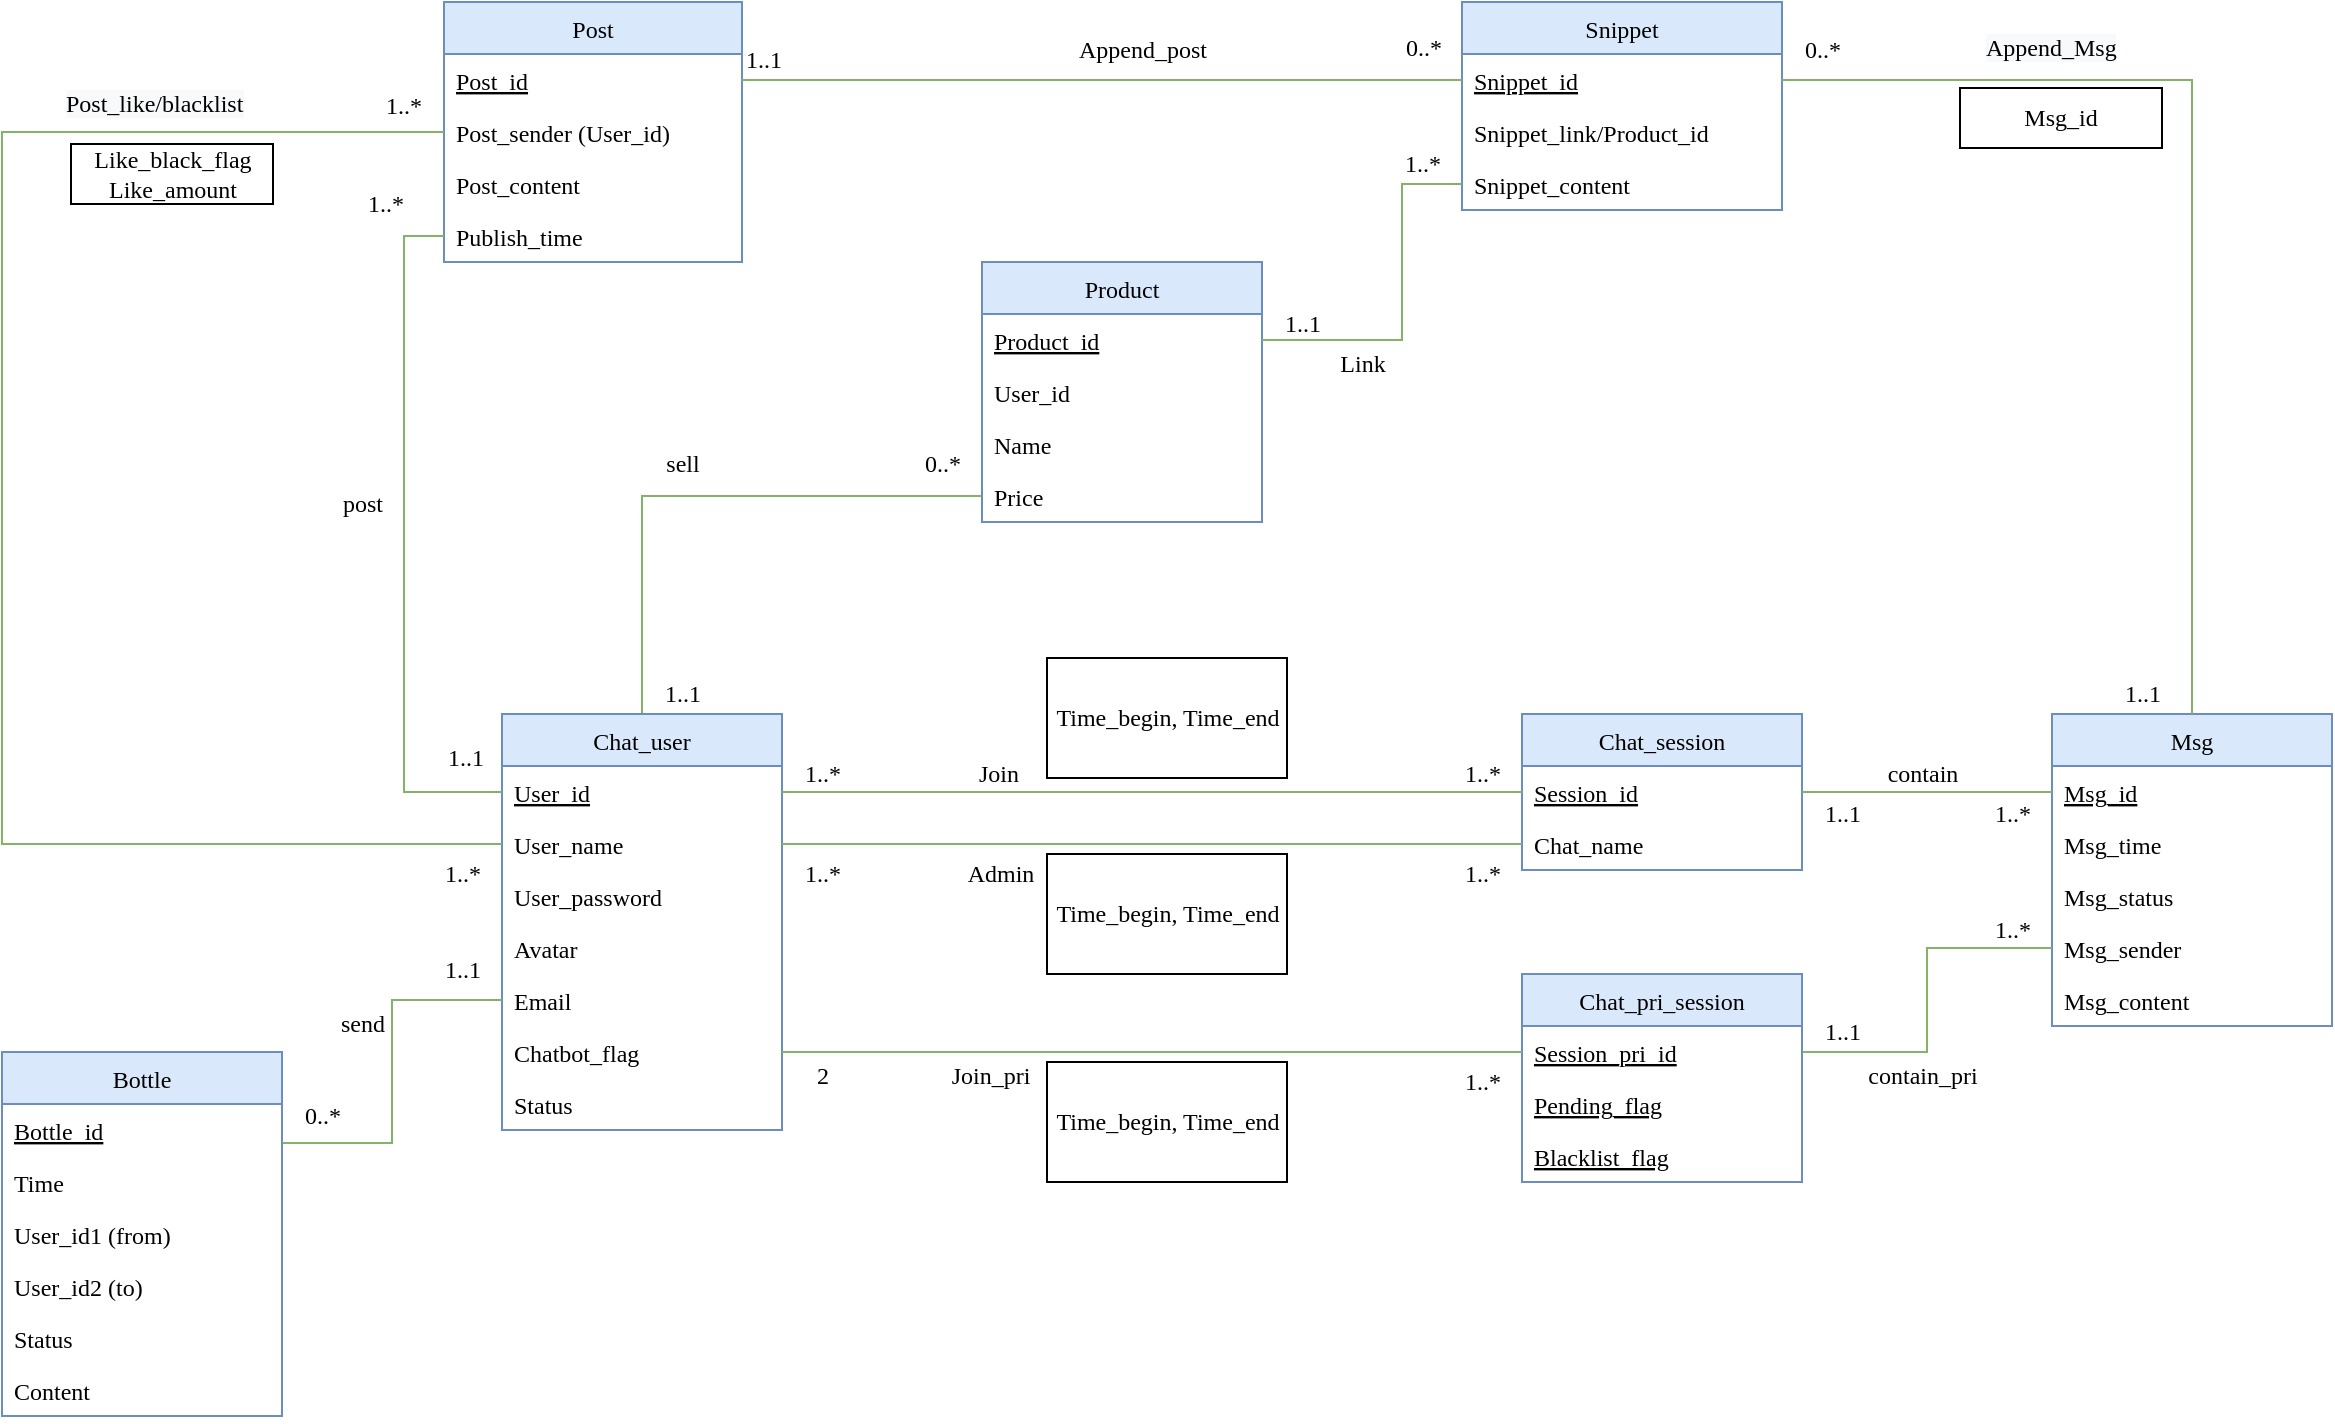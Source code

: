 <mxfile version="14.4.2" type="device"><diagram id="dTtkQIJYa2IMiTzv9Ntz" name="Page-1"><mxGraphModel dx="2252" dy="2041" grid="1" gridSize="10" guides="1" tooltips="1" connect="1" arrows="1" fold="1" page="1" pageScale="1" pageWidth="827" pageHeight="1169" math="0" shadow="0"><root><mxCell id="0"/><mxCell id="1" parent="0"/><mxCell id="8RAyutqbreIMR5R0XzN1-37" style="edgeStyle=orthogonalEdgeStyle;rounded=0;orthogonalLoop=1;jettySize=auto;html=1;exitX=0.5;exitY=0;exitDx=0;exitDy=0;entryX=0;entryY=0.5;entryDx=0;entryDy=0;endArrow=none;endFill=0;fontFamily=Verdana;fillColor=#d5e8d4;strokeColor=#82b366;" parent="1" source="8lagJGN-GqbH0Vg4iJa4-3" edge="1"><mxGeometry relative="1" as="geometry"><Array as="points"><mxPoint x="200" y="216"/></Array><mxPoint x="370" y="216" as="targetPoint"/></mxGeometry></mxCell><mxCell id="8lagJGN-GqbH0Vg4iJa4-3" value="Chat_user" style="swimlane;fontStyle=0;childLayout=stackLayout;horizontal=1;startSize=26;fillColor=#dae8fc;horizontalStack=0;resizeParent=1;resizeParentMax=0;resizeLast=0;collapsible=1;marginBottom=0;fontFamily=Verdana;strokeColor=#6c8ebf;" parent="1" vertex="1"><mxGeometry x="130" y="325" width="140" height="208" as="geometry"><mxRectangle x="470" y="430" width="60" height="26" as="alternateBounds"/></mxGeometry></mxCell><mxCell id="8lagJGN-GqbH0Vg4iJa4-4" value="User_id" style="text;strokeColor=none;fillColor=none;align=left;verticalAlign=top;spacingLeft=4;spacingRight=4;overflow=hidden;rotatable=0;points=[[0,0.5],[1,0.5]];portConstraint=eastwest;fontStyle=4;fontFamily=Verdana;" parent="8lagJGN-GqbH0Vg4iJa4-3" vertex="1"><mxGeometry y="26" width="140" height="26" as="geometry"/></mxCell><mxCell id="8lagJGN-GqbH0Vg4iJa4-5" value="User_name" style="text;strokeColor=none;fillColor=none;align=left;verticalAlign=top;spacingLeft=4;spacingRight=4;overflow=hidden;rotatable=0;points=[[0,0.5],[1,0.5]];portConstraint=eastwest;fontFamily=Verdana;" parent="8lagJGN-GqbH0Vg4iJa4-3" vertex="1"><mxGeometry y="52" width="140" height="26" as="geometry"/></mxCell><mxCell id="8lagJGN-GqbH0Vg4iJa4-6" value="User_password" style="text;strokeColor=none;fillColor=none;align=left;verticalAlign=top;spacingLeft=4;spacingRight=4;overflow=hidden;rotatable=0;points=[[0,0.5],[1,0.5]];portConstraint=eastwest;fontFamily=Verdana;" parent="8lagJGN-GqbH0Vg4iJa4-3" vertex="1"><mxGeometry y="78" width="140" height="26" as="geometry"/></mxCell><mxCell id="n4pVlpThut_DQTIlphxN-23" value="Avatar" style="text;strokeColor=none;fillColor=none;align=left;verticalAlign=top;spacingLeft=4;spacingRight=4;overflow=hidden;rotatable=0;points=[[0,0.5],[1,0.5]];portConstraint=eastwest;fontFamily=Verdana;" parent="8lagJGN-GqbH0Vg4iJa4-3" vertex="1"><mxGeometry y="104" width="140" height="26" as="geometry"/></mxCell><mxCell id="tEU7X94DvSa0BvS8k2yI-3" value="Email" style="text;strokeColor=none;fillColor=none;align=left;verticalAlign=top;spacingLeft=4;spacingRight=4;overflow=hidden;rotatable=0;points=[[0,0.5],[1,0.5]];portConstraint=eastwest;fontFamily=Verdana;" parent="8lagJGN-GqbH0Vg4iJa4-3" vertex="1"><mxGeometry y="130" width="140" height="26" as="geometry"/></mxCell><mxCell id="sKKU6vG8FIEmvplbqzsH-193" value="Chatbot_flag" style="text;strokeColor=none;fillColor=none;align=left;verticalAlign=top;spacingLeft=4;spacingRight=4;overflow=hidden;rotatable=0;points=[[0,0.5],[1,0.5]];portConstraint=eastwest;fontFamily=Verdana;" parent="8lagJGN-GqbH0Vg4iJa4-3" vertex="1"><mxGeometry y="156" width="140" height="26" as="geometry"/></mxCell><mxCell id="sKKU6vG8FIEmvplbqzsH-180" value="Status" style="text;strokeColor=none;fillColor=none;align=left;verticalAlign=top;spacingLeft=4;spacingRight=4;overflow=hidden;rotatable=0;points=[[0,0.5],[1,0.5]];portConstraint=eastwest;fontFamily=Verdana;" parent="8lagJGN-GqbH0Vg4iJa4-3" vertex="1"><mxGeometry y="182" width="140" height="26" as="geometry"/></mxCell><mxCell id="8lagJGN-GqbH0Vg4iJa4-7" value="Chat_session" style="swimlane;fontStyle=0;childLayout=stackLayout;horizontal=1;startSize=26;fillColor=#dae8fc;horizontalStack=0;resizeParent=1;resizeParentMax=0;resizeLast=0;collapsible=1;marginBottom=0;fontFamily=Verdana;strokeColor=#6c8ebf;" parent="1" vertex="1"><mxGeometry x="640" y="325" width="140" height="78" as="geometry"/></mxCell><mxCell id="8lagJGN-GqbH0Vg4iJa4-8" value="Session_id" style="text;strokeColor=none;fillColor=none;align=left;verticalAlign=top;spacingLeft=4;spacingRight=4;overflow=hidden;rotatable=0;points=[[0,0.5],[1,0.5]];portConstraint=eastwest;fontStyle=4;fontFamily=Verdana;" parent="8lagJGN-GqbH0Vg4iJa4-7" vertex="1"><mxGeometry y="26" width="140" height="26" as="geometry"/></mxCell><mxCell id="8lagJGN-GqbH0Vg4iJa4-9" value="Chat_name" style="text;strokeColor=none;fillColor=none;align=left;verticalAlign=top;spacingLeft=4;spacingRight=4;overflow=hidden;rotatable=0;points=[[0,0.5],[1,0.5]];portConstraint=eastwest;fontFamily=Verdana;" parent="8lagJGN-GqbH0Vg4iJa4-7" vertex="1"><mxGeometry y="52" width="140" height="26" as="geometry"/></mxCell><mxCell id="8lagJGN-GqbH0Vg4iJa4-69" value="Msg" style="swimlane;fontStyle=0;childLayout=stackLayout;horizontal=1;startSize=26;fillColor=#dae8fc;horizontalStack=0;resizeParent=1;resizeParentMax=0;resizeLast=0;collapsible=1;marginBottom=0;fontFamily=Verdana;strokeColor=#6c8ebf;" parent="1" vertex="1"><mxGeometry x="905" y="325" width="140" height="156" as="geometry"><mxRectangle x="970" y="430" width="60" height="26" as="alternateBounds"/></mxGeometry></mxCell><mxCell id="8lagJGN-GqbH0Vg4iJa4-76" value="Msg_id" style="text;strokeColor=none;fillColor=none;align=left;verticalAlign=top;spacingLeft=4;spacingRight=4;overflow=hidden;rotatable=0;points=[[0,0.5],[1,0.5]];portConstraint=eastwest;fontStyle=4;fontFamily=Verdana;" parent="8lagJGN-GqbH0Vg4iJa4-69" vertex="1"><mxGeometry y="26" width="140" height="26" as="geometry"/></mxCell><mxCell id="8lagJGN-GqbH0Vg4iJa4-70" value="Msg_time" style="text;strokeColor=none;fillColor=none;align=left;verticalAlign=top;spacingLeft=4;spacingRight=4;overflow=hidden;rotatable=0;points=[[0,0.5],[1,0.5]];portConstraint=eastwest;fontFamily=Verdana;fontStyle=0" parent="8lagJGN-GqbH0Vg4iJa4-69" vertex="1"><mxGeometry y="52" width="140" height="26" as="geometry"/></mxCell><mxCell id="2" value="Msg_status" style="text;strokeColor=none;fillColor=none;align=left;verticalAlign=top;spacingLeft=4;spacingRight=4;overflow=hidden;rotatable=0;points=[[0,0.5],[1,0.5]];portConstraint=eastwest;fontFamily=Verdana;fontStyle=0" parent="8lagJGN-GqbH0Vg4iJa4-69" vertex="1"><mxGeometry y="78" width="140" height="26" as="geometry"/></mxCell><mxCell id="8lagJGN-GqbH0Vg4iJa4-71" value="Msg_sender" style="text;strokeColor=none;fillColor=none;align=left;verticalAlign=top;spacingLeft=4;spacingRight=4;overflow=hidden;rotatable=0;points=[[0,0.5],[1,0.5]];portConstraint=eastwest;fontFamily=Verdana;fontStyle=0" parent="8lagJGN-GqbH0Vg4iJa4-69" vertex="1"><mxGeometry y="104" width="140" height="26" as="geometry"/></mxCell><mxCell id="8lagJGN-GqbH0Vg4iJa4-72" value="Msg_content" style="text;strokeColor=none;fillColor=none;align=left;verticalAlign=top;spacingLeft=4;spacingRight=4;overflow=hidden;rotatable=0;points=[[0,0.5],[1,0.5]];portConstraint=eastwest;fontFamily=Verdana;fontStyle=0" parent="8lagJGN-GqbH0Vg4iJa4-69" vertex="1"><mxGeometry y="130" width="140" height="26" as="geometry"/></mxCell><mxCell id="dCPLGyzFnE5LpVqUAaXf-17" value="1..*" style="text;html=1;align=center;verticalAlign=middle;resizable=0;points=[];autosize=1;fontFamily=Verdana;" parent="1" vertex="1"><mxGeometry x="270" y="345" width="40" height="20" as="geometry"/></mxCell><mxCell id="dCPLGyzFnE5LpVqUAaXf-18" value="1..*" style="text;html=1;align=center;verticalAlign=middle;resizable=0;points=[];autosize=1;fontFamily=Verdana;" parent="1" vertex="1"><mxGeometry x="600" y="345" width="40" height="20" as="geometry"/></mxCell><mxCell id="dCPLGyzFnE5LpVqUAaXf-21" style="edgeStyle=orthogonalEdgeStyle;rounded=0;orthogonalLoop=1;jettySize=auto;html=1;exitX=1;exitY=0.5;exitDx=0;exitDy=0;entryX=0;entryY=0.5;entryDx=0;entryDy=0;endArrow=none;endFill=0;fontFamily=Verdana;fillColor=#d5e8d4;strokeColor=#82b366;" parent="1" source="8lagJGN-GqbH0Vg4iJa4-8" target="8lagJGN-GqbH0Vg4iJa4-76" edge="1"><mxGeometry relative="1" as="geometry"/></mxCell><mxCell id="dCPLGyzFnE5LpVqUAaXf-22" value="1..*" style="text;html=1;align=center;verticalAlign=middle;resizable=0;points=[];autosize=1;fontFamily=Verdana;" parent="1" vertex="1"><mxGeometry x="865" y="365" width="40" height="20" as="geometry"/></mxCell><mxCell id="dCPLGyzFnE5LpVqUAaXf-23" value="1..1" style="text;html=1;align=center;verticalAlign=middle;resizable=0;points=[];autosize=1;fontFamily=Verdana;" parent="1" vertex="1"><mxGeometry x="780" y="365" width="40" height="20" as="geometry"/></mxCell><mxCell id="dCPLGyzFnE5LpVqUAaXf-55" style="edgeStyle=orthogonalEdgeStyle;rounded=0;orthogonalLoop=1;jettySize=auto;html=1;exitX=1;exitY=0.5;exitDx=0;exitDy=0;entryX=0;entryY=0.5;entryDx=0;entryDy=0;endArrow=none;endFill=0;fontFamily=Verdana;fillColor=#d5e8d4;strokeColor=#82b366;" parent="1" source="8lagJGN-GqbH0Vg4iJa4-5" target="8lagJGN-GqbH0Vg4iJa4-9" edge="1"><mxGeometry relative="1" as="geometry"><mxPoint x="270" y="468.0" as="sourcePoint"/><mxPoint x="390" y="469" as="targetPoint"/></mxGeometry></mxCell><mxCell id="dCPLGyzFnE5LpVqUAaXf-58" value="1..*" style="text;html=1;align=center;verticalAlign=middle;resizable=0;points=[];autosize=1;fontFamily=Verdana;" parent="1" vertex="1"><mxGeometry x="270" y="395" width="40" height="20" as="geometry"/></mxCell><mxCell id="tEU7X94DvSa0BvS8k2yI-45" value="1..*" style="text;html=1;align=center;verticalAlign=middle;resizable=0;points=[];autosize=1;strokeColor=none;fillColor=none;fontFamily=Verdana;" parent="1" vertex="1"><mxGeometry x="90" y="395" width="40" height="20" as="geometry"/></mxCell><mxCell id="sKKU6vG8FIEmvplbqzsH-142" value="1..*" style="text;html=1;align=center;verticalAlign=middle;resizable=0;points=[];autosize=1;fontFamily=Verdana;" parent="1" vertex="1"><mxGeometry x="865" y="423" width="40" height="20" as="geometry"/></mxCell><mxCell id="sKKU6vG8FIEmvplbqzsH-143" value="Post" style="swimlane;fontStyle=0;childLayout=stackLayout;horizontal=1;startSize=26;fillColor=#dae8fc;horizontalStack=0;resizeParent=1;resizeParentMax=0;resizeLast=0;collapsible=1;marginBottom=0;fontFamily=Verdana;strokeColor=#6c8ebf;" parent="1" vertex="1"><mxGeometry x="101" y="-31" width="149" height="130" as="geometry"/></mxCell><mxCell id="sKKU6vG8FIEmvplbqzsH-144" value="Post_id" style="text;strokeColor=none;fillColor=none;align=left;verticalAlign=top;spacingLeft=4;spacingRight=4;overflow=hidden;rotatable=0;points=[[0,0.5],[1,0.5]];portConstraint=eastwest;fontStyle=4;fontFamily=Verdana;" parent="sKKU6vG8FIEmvplbqzsH-143" vertex="1"><mxGeometry y="26" width="149" height="26" as="geometry"/></mxCell><mxCell id="sKKU6vG8FIEmvplbqzsH-149" value="Post_sender (User_id)" style="text;strokeColor=none;fillColor=none;align=left;verticalAlign=top;spacingLeft=4;spacingRight=4;overflow=hidden;rotatable=0;points=[[0,0.5],[1,0.5]];portConstraint=eastwest;fontStyle=0;fontFamily=Verdana;" parent="sKKU6vG8FIEmvplbqzsH-143" vertex="1"><mxGeometry y="52" width="149" height="26" as="geometry"/></mxCell><mxCell id="sKKU6vG8FIEmvplbqzsH-151" value="Post_content" style="text;strokeColor=none;fillColor=none;align=left;verticalAlign=top;spacingLeft=4;spacingRight=4;overflow=hidden;rotatable=0;points=[[0,0.5],[1,0.5]];portConstraint=eastwest;fontFamily=Verdana;" parent="sKKU6vG8FIEmvplbqzsH-143" vertex="1"><mxGeometry y="78" width="149" height="26" as="geometry"/></mxCell><mxCell id="sKKU6vG8FIEmvplbqzsH-145" value="Publish_time" style="text;strokeColor=none;fillColor=none;align=left;verticalAlign=top;spacingLeft=4;spacingRight=4;overflow=hidden;rotatable=0;points=[[0,0.5],[1,0.5]];portConstraint=eastwest;fontFamily=Verdana;" parent="sKKU6vG8FIEmvplbqzsH-143" vertex="1"><mxGeometry y="104" width="149" height="26" as="geometry"/></mxCell><mxCell id="sKKU6vG8FIEmvplbqzsH-169" value="Snippet" style="swimlane;fontStyle=0;childLayout=stackLayout;horizontal=1;startSize=26;fillColor=#dae8fc;horizontalStack=0;resizeParent=1;resizeParentMax=0;resizeLast=0;collapsible=1;marginBottom=0;fontFamily=Verdana;strokeColor=#6c8ebf;" parent="1" vertex="1"><mxGeometry x="610" y="-31" width="160" height="104" as="geometry"/></mxCell><mxCell id="sKKU6vG8FIEmvplbqzsH-170" value="Snippet_id" style="text;strokeColor=none;fillColor=none;align=left;verticalAlign=top;spacingLeft=4;spacingRight=4;overflow=hidden;rotatable=0;points=[[0,0.5],[1,0.5]];portConstraint=eastwest;fontStyle=4;fontFamily=Verdana;" parent="sKKU6vG8FIEmvplbqzsH-169" vertex="1"><mxGeometry y="26" width="160" height="26" as="geometry"/></mxCell><mxCell id="sKKU6vG8FIEmvplbqzsH-171" value="Snippet_link/Product_id" style="text;strokeColor=none;fillColor=none;align=left;verticalAlign=top;spacingLeft=4;spacingRight=4;overflow=hidden;rotatable=0;points=[[0,0.5],[1,0.5]];portConstraint=eastwest;fontStyle=0;fontFamily=Verdana;" parent="sKKU6vG8FIEmvplbqzsH-169" vertex="1"><mxGeometry y="52" width="160" height="26" as="geometry"/></mxCell><mxCell id="sKKU6vG8FIEmvplbqzsH-172" value="Snippet_content" style="text;strokeColor=none;fillColor=none;align=left;verticalAlign=top;spacingLeft=4;spacingRight=4;overflow=hidden;rotatable=0;points=[[0,0.5],[1,0.5]];portConstraint=eastwest;fontFamily=Verdana;" parent="sKKU6vG8FIEmvplbqzsH-169" vertex="1"><mxGeometry y="78" width="160" height="26" as="geometry"/></mxCell><mxCell id="sKKU6vG8FIEmvplbqzsH-178" style="edgeStyle=orthogonalEdgeStyle;rounded=0;orthogonalLoop=1;jettySize=auto;html=1;exitX=1;exitY=0.5;exitDx=0;exitDy=0;endArrow=none;endFill=0;fontFamily=Verdana;entryX=0;entryY=0.5;entryDx=0;entryDy=0;fillColor=#d5e8d4;strokeColor=#82b366;" parent="1" source="sKKU6vG8FIEmvplbqzsH-144" target="sKKU6vG8FIEmvplbqzsH-170" edge="1"><mxGeometry relative="1" as="geometry"><mxPoint x="610" y="10" as="targetPoint"/><Array as="points"><mxPoint x="540" y="8"/><mxPoint x="540" y="8"/></Array></mxGeometry></mxCell><mxCell id="sKKU6vG8FIEmvplbqzsH-194" style="edgeStyle=orthogonalEdgeStyle;rounded=0;orthogonalLoop=1;jettySize=auto;html=1;exitX=0;exitY=0.5;exitDx=0;exitDy=0;entryX=0;entryY=0.5;entryDx=0;entryDy=0;endArrow=none;endFill=0;fontFamily=Verdana;fillColor=#d5e8d4;strokeColor=#82b366;" parent="1" source="8lagJGN-GqbH0Vg4iJa4-5" target="sKKU6vG8FIEmvplbqzsH-149" edge="1"><mxGeometry relative="1" as="geometry"><Array as="points"><mxPoint x="-120" y="390"/><mxPoint x="-120" y="34"/></Array><mxPoint x="-70" y="100" as="targetPoint"/></mxGeometry></mxCell><mxCell id="11" value="1..1" style="text;html=1;resizable=0;points=[];autosize=1;align=left;verticalAlign=top;spacingTop=-4;fontFamily=Verdana;" parent="1" vertex="1"><mxGeometry x="250" y="-12" width="40" height="20" as="geometry"/></mxCell><mxCell id="13" value="0..*" style="text;html=1;resizable=0;points=[];autosize=1;align=left;verticalAlign=top;spacingTop=-4;fontFamily=Verdana;" parent="1" vertex="1"><mxGeometry x="580" y="-18" width="40" height="20" as="geometry"/></mxCell><mxCell id="21" value="1..*" style="text;html=1;resizable=0;points=[];autosize=1;align=left;verticalAlign=top;spacingTop=-4;fontFamily=Verdana;" parent="1" vertex="1"><mxGeometry x="70" y="11" width="40" height="20" as="geometry"/></mxCell><mxCell id="22" value="1..1" style="text;html=1;resizable=0;points=[];autosize=1;align=left;verticalAlign=top;spacingTop=-4;fontFamily=Verdana;" parent="1" vertex="1"><mxGeometry x="101" y="337" width="40" height="20" as="geometry"/></mxCell><mxCell id="8RAyutqbreIMR5R0XzN1-30" style="edgeStyle=orthogonalEdgeStyle;rounded=0;orthogonalLoop=1;jettySize=auto;html=1;exitX=1;exitY=0.5;exitDx=0;exitDy=0;entryX=0.5;entryY=0;entryDx=0;entryDy=0;endArrow=none;endFill=0;fontFamily=Verdana;fillColor=#d5e8d4;strokeColor=#82b366;" parent="1" source="sKKU6vG8FIEmvplbqzsH-170" target="8lagJGN-GqbH0Vg4iJa4-69" edge="1"><mxGeometry relative="1" as="geometry"><mxPoint x="1010" y="8" as="sourcePoint"/></mxGeometry></mxCell><mxCell id="8RAyutqbreIMR5R0XzN1-31" value="Product" style="swimlane;fontStyle=0;childLayout=stackLayout;horizontal=1;startSize=26;fillColor=#dae8fc;horizontalStack=0;resizeParent=1;resizeParentMax=0;resizeLast=0;collapsible=1;marginBottom=0;fontFamily=Verdana;strokeColor=#6c8ebf;" parent="1" vertex="1"><mxGeometry x="370" y="99" width="140" height="130" as="geometry"/></mxCell><mxCell id="8RAyutqbreIMR5R0XzN1-32" value="Product_id" style="text;strokeColor=none;fillColor=none;align=left;verticalAlign=top;spacingLeft=4;spacingRight=4;overflow=hidden;rotatable=0;points=[[0,0.5],[1,0.5]];portConstraint=eastwest;fontStyle=4;fontFamily=Verdana;" parent="8RAyutqbreIMR5R0XzN1-31" vertex="1"><mxGeometry y="26" width="140" height="26" as="geometry"/></mxCell><mxCell id="8RAyutqbreIMR5R0XzN1-36" value="User_id" style="text;strokeColor=none;fillColor=none;align=left;verticalAlign=top;spacingLeft=4;spacingRight=4;overflow=hidden;rotatable=0;points=[[0,0.5],[1,0.5]];portConstraint=eastwest;fontFamily=Verdana;" parent="8RAyutqbreIMR5R0XzN1-31" vertex="1"><mxGeometry y="52" width="140" height="26" as="geometry"/></mxCell><mxCell id="8RAyutqbreIMR5R0XzN1-33" value="Name" style="text;strokeColor=none;fillColor=none;align=left;verticalAlign=top;spacingLeft=4;spacingRight=4;overflow=hidden;rotatable=0;points=[[0,0.5],[1,0.5]];portConstraint=eastwest;fontStyle=0;fontFamily=Verdana;" parent="8RAyutqbreIMR5R0XzN1-31" vertex="1"><mxGeometry y="78" width="140" height="26" as="geometry"/></mxCell><mxCell id="8RAyutqbreIMR5R0XzN1-35" value="Price" style="text;strokeColor=none;fillColor=none;align=left;verticalAlign=top;spacingLeft=4;spacingRight=4;overflow=hidden;rotatable=0;points=[[0,0.5],[1,0.5]];portConstraint=eastwest;fontFamily=Verdana;" parent="8RAyutqbreIMR5R0XzN1-31" vertex="1"><mxGeometry y="104" width="140" height="26" as="geometry"/></mxCell><mxCell id="8RAyutqbreIMR5R0XzN1-87" style="edgeStyle=orthogonalEdgeStyle;rounded=0;orthogonalLoop=1;jettySize=auto;html=1;exitX=1;exitY=0.25;exitDx=0;exitDy=0;entryX=0;entryY=0.5;entryDx=0;entryDy=0;endArrow=none;endFill=0;fontFamily=Verdana;fontStyle=1;fillColor=#d5e8d4;strokeColor=#82b366;" parent="1" source="8RAyutqbreIMR5R0XzN1-45" target="tEU7X94DvSa0BvS8k2yI-3" edge="1"><mxGeometry relative="1" as="geometry"/></mxCell><mxCell id="8RAyutqbreIMR5R0XzN1-45" value="Bottle" style="swimlane;fontStyle=0;childLayout=stackLayout;horizontal=1;startSize=26;fillColor=#dae8fc;horizontalStack=0;resizeParent=1;resizeParentMax=0;resizeLast=0;collapsible=1;marginBottom=0;fontFamily=Verdana;strokeColor=#6c8ebf;" parent="1" vertex="1"><mxGeometry x="-120" y="494" width="140" height="182" as="geometry"><mxRectangle x="470" y="430" width="60" height="26" as="alternateBounds"/></mxGeometry></mxCell><mxCell id="8RAyutqbreIMR5R0XzN1-46" value="Bottle_id" style="text;strokeColor=none;fillColor=none;align=left;verticalAlign=top;spacingLeft=4;spacingRight=4;overflow=hidden;rotatable=0;points=[[0,0.5],[1,0.5]];portConstraint=eastwest;fontStyle=4;fontFamily=Verdana;" parent="8RAyutqbreIMR5R0XzN1-45" vertex="1"><mxGeometry y="26" width="140" height="26" as="geometry"/></mxCell><mxCell id="8RAyutqbreIMR5R0XzN1-61" value="Time" style="text;strokeColor=none;fillColor=none;align=left;verticalAlign=top;spacingLeft=4;spacingRight=4;overflow=hidden;rotatable=0;points=[[0,0.5],[1,0.5]];portConstraint=eastwest;fontFamily=Verdana;" parent="8RAyutqbreIMR5R0XzN1-45" vertex="1"><mxGeometry y="52" width="140" height="26" as="geometry"/></mxCell><mxCell id="8RAyutqbreIMR5R0XzN1-47" value="User_id1 (from)" style="text;strokeColor=none;fillColor=none;align=left;verticalAlign=top;spacingLeft=4;spacingRight=4;overflow=hidden;rotatable=0;points=[[0,0.5],[1,0.5]];portConstraint=eastwest;fontFamily=Verdana;" parent="8RAyutqbreIMR5R0XzN1-45" vertex="1"><mxGeometry y="78" width="140" height="26" as="geometry"/></mxCell><mxCell id="8RAyutqbreIMR5R0XzN1-59" value="User_id2 (to)" style="text;strokeColor=none;fillColor=none;align=left;verticalAlign=top;spacingLeft=4;spacingRight=4;overflow=hidden;rotatable=0;points=[[0,0.5],[1,0.5]];portConstraint=eastwest;fontFamily=Verdana;" parent="8RAyutqbreIMR5R0XzN1-45" vertex="1"><mxGeometry y="104" width="140" height="26" as="geometry"/></mxCell><mxCell id="8RAyutqbreIMR5R0XzN1-62" value="Status" style="text;strokeColor=none;fillColor=none;align=left;verticalAlign=top;spacingLeft=4;spacingRight=4;overflow=hidden;rotatable=0;points=[[0,0.5],[1,0.5]];portConstraint=eastwest;fontFamily=Verdana;" parent="8RAyutqbreIMR5R0XzN1-45" vertex="1"><mxGeometry y="130" width="140" height="26" as="geometry"/></mxCell><mxCell id="8RAyutqbreIMR5R0XzN1-48" value="Content" style="text;strokeColor=none;fillColor=none;align=left;verticalAlign=top;spacingLeft=4;spacingRight=4;overflow=hidden;rotatable=0;points=[[0,0.5],[1,0.5]];portConstraint=eastwest;fontFamily=Verdana;" parent="8RAyutqbreIMR5R0XzN1-45" vertex="1"><mxGeometry y="156" width="140" height="26" as="geometry"/></mxCell><mxCell id="8RAyutqbreIMR5R0XzN1-63" value="0..*" style="text;html=1;align=center;verticalAlign=middle;resizable=0;points=[];autosize=1;fontFamily=Verdana;" parent="1" vertex="1"><mxGeometry x="20" y="516" width="40" height="20" as="geometry"/></mxCell><mxCell id="8RAyutqbreIMR5R0XzN1-64" value="1..1" style="text;html=1;align=center;verticalAlign=middle;resizable=0;points=[];autosize=1;fontFamily=Verdana;" parent="1" vertex="1"><mxGeometry x="90" y="443" width="40" height="20" as="geometry"/></mxCell><mxCell id="8RAyutqbreIMR5R0XzN1-66" value="Append_post" style="text;html=1;align=center;verticalAlign=middle;resizable=0;points=[];autosize=1;fontFamily=Verdana;" parent="1" vertex="1"><mxGeometry x="405" y="-17" width="90" height="20" as="geometry"/></mxCell><mxCell id="8RAyutqbreIMR5R0XzN1-67" value="Link" style="text;html=1;align=center;verticalAlign=middle;resizable=0;points=[];autosize=1;fontFamily=Verdana;" parent="1" vertex="1"><mxGeometry x="540" y="140" width="40" height="20" as="geometry"/></mxCell><mxCell id="8RAyutqbreIMR5R0XzN1-68" style="edgeStyle=orthogonalEdgeStyle;rounded=0;orthogonalLoop=1;jettySize=auto;html=1;exitX=0;exitY=0.5;exitDx=0;exitDy=0;entryX=1;entryY=0.5;entryDx=0;entryDy=0;endArrow=none;endFill=0;fontFamily=Verdana;fillColor=#d5e8d4;strokeColor=#82b366;" parent="1" source="sKKU6vG8FIEmvplbqzsH-172" target="8RAyutqbreIMR5R0XzN1-32" edge="1"><mxGeometry relative="1" as="geometry"><Array as="points"><mxPoint x="580" y="60"/><mxPoint x="580" y="138"/></Array></mxGeometry></mxCell><mxCell id="8RAyutqbreIMR5R0XzN1-70" style="edgeStyle=orthogonalEdgeStyle;rounded=0;orthogonalLoop=1;jettySize=auto;html=1;exitX=1;exitY=0.5;exitDx=0;exitDy=0;entryX=0;entryY=0.5;entryDx=0;entryDy=0;endArrow=none;endFill=0;fontFamily=Verdana;fillColor=#d5e8d4;strokeColor=#82b366;" parent="1" source="8lagJGN-GqbH0Vg4iJa4-4" target="8lagJGN-GqbH0Vg4iJa4-8" edge="1"><mxGeometry relative="1" as="geometry"/></mxCell><mxCell id="8RAyutqbreIMR5R0XzN1-71" value="Join" style="text;html=1;align=center;verticalAlign=middle;resizable=0;points=[];autosize=1;fontFamily=Verdana;" parent="1" vertex="1"><mxGeometry x="357.5" y="345" width="40" height="20" as="geometry"/></mxCell><mxCell id="8RAyutqbreIMR5R0XzN1-72" value="Time_begin, Time_end" style="rounded=0;whiteSpace=wrap;html=1;fontFamily=Verdana;" parent="1" vertex="1"><mxGeometry x="402.5" y="297" width="120" height="60" as="geometry"/></mxCell><mxCell id="8RAyutqbreIMR5R0XzN1-74" value="Admin" style="text;html=1;align=center;verticalAlign=middle;resizable=0;points=[];autosize=1;fontFamily=Verdana;" parent="1" vertex="1"><mxGeometry x="353.5" y="395" width="50" height="20" as="geometry"/></mxCell><mxCell id="dCPLGyzFnE5LpVqUAaXf-61" value="1..*" style="text;html=1;align=center;verticalAlign=middle;resizable=0;points=[];autosize=1;fontFamily=Verdana;" parent="1" vertex="1"><mxGeometry x="600" y="395" width="40" height="20" as="geometry"/></mxCell><mxCell id="8RAyutqbreIMR5R0XzN1-76" value="Time_begin, Time_end" style="rounded=0;whiteSpace=wrap;html=1;fontFamily=Verdana;" parent="1" vertex="1"><mxGeometry x="402.5" y="395" width="120" height="60" as="geometry"/></mxCell><mxCell id="8RAyutqbreIMR5R0XzN1-77" value="Join_pri" style="text;html=1;align=center;verticalAlign=middle;resizable=0;points=[];autosize=1;fontFamily=Verdana;" parent="1" vertex="1"><mxGeometry x="343.5" y="496" width="60" height="20" as="geometry"/></mxCell><mxCell id="8RAyutqbreIMR5R0XzN1-79" value="&lt;span style=&quot;color: rgb(0, 0, 0); font-size: 12px; font-style: normal; font-weight: 400; letter-spacing: normal; text-align: center; text-indent: 0px; text-transform: none; word-spacing: 0px; background-color: rgb(248, 249, 250); display: inline; float: none;&quot;&gt;Post_like/blacklist&lt;/span&gt;" style="text;whiteSpace=wrap;html=1;fontFamily=Verdana;" parent="1" vertex="1"><mxGeometry x="-90" y="6" width="110" height="30" as="geometry"/></mxCell><mxCell id="8RAyutqbreIMR5R0XzN1-81" value="1..*" style="text;html=1;resizable=0;points=[];autosize=1;align=left;verticalAlign=top;spacingTop=-4;fontFamily=Verdana;" parent="1" vertex="1"><mxGeometry x="61" y="60" width="40" height="20" as="geometry"/></mxCell><mxCell id="8RAyutqbreIMR5R0XzN1-84" value="&lt;span&gt;Like_black_flag&lt;br&gt;Like_amount&lt;/span&gt;" style="rounded=0;whiteSpace=wrap;html=1;fontFamily=Verdana;" parent="1" vertex="1"><mxGeometry x="-85.5" y="40" width="101" height="30" as="geometry"/></mxCell><mxCell id="8RAyutqbreIMR5R0XzN1-85" value="&lt;meta charset=&quot;utf-8&quot;&gt;&lt;span style=&quot;color: rgb(0, 0, 0); font-size: 12px; font-style: normal; font-weight: 400; letter-spacing: normal; text-align: center; text-indent: 0px; text-transform: none; word-spacing: 0px; background-color: rgb(248, 249, 250); display: inline; float: none;&quot;&gt;Append_Msg&lt;/span&gt;" style="text;whiteSpace=wrap;html=1;fontFamily=Verdana;" parent="1" vertex="1"><mxGeometry x="870" y="-22" width="100" height="30" as="geometry"/></mxCell><mxCell id="8RAyutqbreIMR5R0XzN1-86" value="&lt;span&gt;Msg_id&lt;/span&gt;" style="rounded=0;whiteSpace=wrap;html=1;fontFamily=Verdana;" parent="1" vertex="1"><mxGeometry x="859" y="12" width="101" height="30" as="geometry"/></mxCell><mxCell id="8RAyutqbreIMR5R0XzN1-89" value="2" style="text;html=1;align=center;verticalAlign=middle;resizable=0;points=[];autosize=1;fontFamily=Verdana;" parent="1" vertex="1"><mxGeometry x="280" y="496" width="20" height="20" as="geometry"/></mxCell><mxCell id="8RAyutqbreIMR5R0XzN1-90" value="0..*" style="text;html=1;align=center;verticalAlign=middle;resizable=0;points=[];autosize=1;fontFamily=Verdana;" parent="1" vertex="1"><mxGeometry x="770" y="-17" width="40" height="20" as="geometry"/></mxCell><mxCell id="8RAyutqbreIMR5R0XzN1-91" value="1..1" style="text;html=1;align=center;verticalAlign=middle;resizable=0;points=[];autosize=1;fontFamily=Verdana;" parent="1" vertex="1"><mxGeometry x="930" y="305" width="40" height="20" as="geometry"/></mxCell><mxCell id="8RAyutqbreIMR5R0XzN1-92" value="1..1" style="text;html=1;align=center;verticalAlign=middle;resizable=0;points=[];autosize=1;fontFamily=Verdana;" parent="1" vertex="1"><mxGeometry x="510" y="120" width="40" height="20" as="geometry"/></mxCell><mxCell id="8RAyutqbreIMR5R0XzN1-93" value="1..*" style="text;html=1;align=center;verticalAlign=middle;resizable=0;points=[];autosize=1;fontFamily=Verdana;" parent="1" vertex="1"><mxGeometry x="570" y="40" width="40" height="20" as="geometry"/></mxCell><mxCell id="8RAyutqbreIMR5R0XzN1-94" value="0..*" style="text;html=1;align=center;verticalAlign=middle;resizable=0;points=[];autosize=1;fontFamily=Verdana;" parent="1" vertex="1"><mxGeometry x="330" y="190" width="40" height="20" as="geometry"/></mxCell><mxCell id="8RAyutqbreIMR5R0XzN1-95" value="1..1" style="text;html=1;align=center;verticalAlign=middle;resizable=0;points=[];autosize=1;fontFamily=Verdana;" parent="1" vertex="1"><mxGeometry x="200" y="305" width="40" height="20" as="geometry"/></mxCell><mxCell id="8RAyutqbreIMR5R0XzN1-97" value="sell" style="text;html=1;align=center;verticalAlign=middle;resizable=0;points=[];autosize=1;fontFamily=Verdana;" parent="1" vertex="1"><mxGeometry x="200" y="190" width="40" height="20" as="geometry"/></mxCell><mxCell id="8RAyutqbreIMR5R0XzN1-98" style="edgeStyle=orthogonalEdgeStyle;rounded=0;orthogonalLoop=1;jettySize=auto;html=1;exitX=0;exitY=0.5;exitDx=0;exitDy=0;entryX=0;entryY=0.5;entryDx=0;entryDy=0;endArrow=none;endFill=0;fontFamily=Verdana;fillColor=#d5e8d4;strokeColor=#82b366;" parent="1" source="8lagJGN-GqbH0Vg4iJa4-4" target="sKKU6vG8FIEmvplbqzsH-145" edge="1"><mxGeometry relative="1" as="geometry"/></mxCell><mxCell id="8RAyutqbreIMR5R0XzN1-99" value="post" style="text;html=1;align=center;verticalAlign=middle;resizable=0;points=[];autosize=1;fontFamily=Verdana;" parent="1" vertex="1"><mxGeometry x="40" y="210" width="40" height="20" as="geometry"/></mxCell><mxCell id="8EY1kNSvJ3aniSIvpZ7l-22" value="contain" style="text;html=1;align=center;verticalAlign=middle;resizable=0;points=[];autosize=1;fontFamily=Verdana;" parent="1" vertex="1"><mxGeometry x="810" y="345" width="60" height="20" as="geometry"/></mxCell><mxCell id="n4pVlpThut_DQTIlphxN-22" value="send" style="text;html=1;align=center;verticalAlign=middle;resizable=0;points=[];autosize=1;fontFamily=Verdana;" parent="1" vertex="1"><mxGeometry x="40" y="470" width="40" height="20" as="geometry"/></mxCell><mxCell id="X9Bip8EVxRVHYdTXp2S7-31" style="edgeStyle=orthogonalEdgeStyle;rounded=0;orthogonalLoop=1;jettySize=auto;html=1;exitX=1;exitY=0.5;exitDx=0;exitDy=0;entryX=0;entryY=0.5;entryDx=0;entryDy=0;endArrow=none;endFill=0;fillColor=#d5e8d4;strokeColor=#82b366;" edge="1" parent="1" source="X9Bip8EVxRVHYdTXp2S7-24" target="8lagJGN-GqbH0Vg4iJa4-71"><mxGeometry relative="1" as="geometry"/></mxCell><mxCell id="X9Bip8EVxRVHYdTXp2S7-23" value="Chat_pri_session" style="swimlane;fontStyle=0;childLayout=stackLayout;horizontal=1;startSize=26;fillColor=#dae8fc;horizontalStack=0;resizeParent=1;resizeParentMax=0;resizeLast=0;collapsible=1;marginBottom=0;fontFamily=Verdana;strokeColor=#6c8ebf;" vertex="1" parent="1"><mxGeometry x="640" y="455" width="140" height="104" as="geometry"/></mxCell><mxCell id="X9Bip8EVxRVHYdTXp2S7-24" value="Session_pri_id" style="text;strokeColor=none;fillColor=none;align=left;verticalAlign=top;spacingLeft=4;spacingRight=4;overflow=hidden;rotatable=0;points=[[0,0.5],[1,0.5]];portConstraint=eastwest;fontStyle=4;fontFamily=Verdana;" vertex="1" parent="X9Bip8EVxRVHYdTXp2S7-23"><mxGeometry y="26" width="140" height="26" as="geometry"/></mxCell><mxCell id="X9Bip8EVxRVHYdTXp2S7-34" value="Pending_flag" style="text;strokeColor=none;fillColor=none;align=left;verticalAlign=top;spacingLeft=4;spacingRight=4;overflow=hidden;rotatable=0;points=[[0,0.5],[1,0.5]];portConstraint=eastwest;fontStyle=4;fontFamily=Verdana;" vertex="1" parent="X9Bip8EVxRVHYdTXp2S7-23"><mxGeometry y="52" width="140" height="26" as="geometry"/></mxCell><mxCell id="X9Bip8EVxRVHYdTXp2S7-35" value="Blacklist_flag" style="text;strokeColor=none;fillColor=none;align=left;verticalAlign=top;spacingLeft=4;spacingRight=4;overflow=hidden;rotatable=0;points=[[0,0.5],[1,0.5]];portConstraint=eastwest;fontStyle=4;fontFamily=Verdana;" vertex="1" parent="X9Bip8EVxRVHYdTXp2S7-23"><mxGeometry y="78" width="140" height="26" as="geometry"/></mxCell><mxCell id="X9Bip8EVxRVHYdTXp2S7-30" style="edgeStyle=orthogonalEdgeStyle;rounded=0;orthogonalLoop=1;jettySize=auto;html=1;exitX=1;exitY=0.5;exitDx=0;exitDy=0;fillColor=#d5e8d4;strokeColor=#82b366;endArrow=none;endFill=0;" edge="1" parent="1" source="sKKU6vG8FIEmvplbqzsH-193"><mxGeometry relative="1" as="geometry"><mxPoint x="640" y="494" as="targetPoint"/></mxGeometry></mxCell><mxCell id="X9Bip8EVxRVHYdTXp2S7-36" value="contain_pri" style="text;html=1;align=center;verticalAlign=middle;resizable=0;points=[];autosize=1;fontFamily=Verdana;" vertex="1" parent="1"><mxGeometry x="800" y="496" width="80" height="20" as="geometry"/></mxCell><mxCell id="X9Bip8EVxRVHYdTXp2S7-37" value="Time_begin, Time_end" style="rounded=0;whiteSpace=wrap;html=1;fontFamily=Verdana;" vertex="1" parent="1"><mxGeometry x="402.5" y="499" width="120" height="60" as="geometry"/></mxCell><mxCell id="X9Bip8EVxRVHYdTXp2S7-38" value="1..*" style="text;html=1;align=center;verticalAlign=middle;resizable=0;points=[];autosize=1;fontFamily=Verdana;" vertex="1" parent="1"><mxGeometry x="600" y="499" width="40" height="20" as="geometry"/></mxCell><mxCell id="X9Bip8EVxRVHYdTXp2S7-39" value="1..1" style="text;html=1;align=center;verticalAlign=middle;resizable=0;points=[];autosize=1;fontFamily=Verdana;" vertex="1" parent="1"><mxGeometry x="780" y="474" width="40" height="20" as="geometry"/></mxCell></root></mxGraphModel></diagram></mxfile>